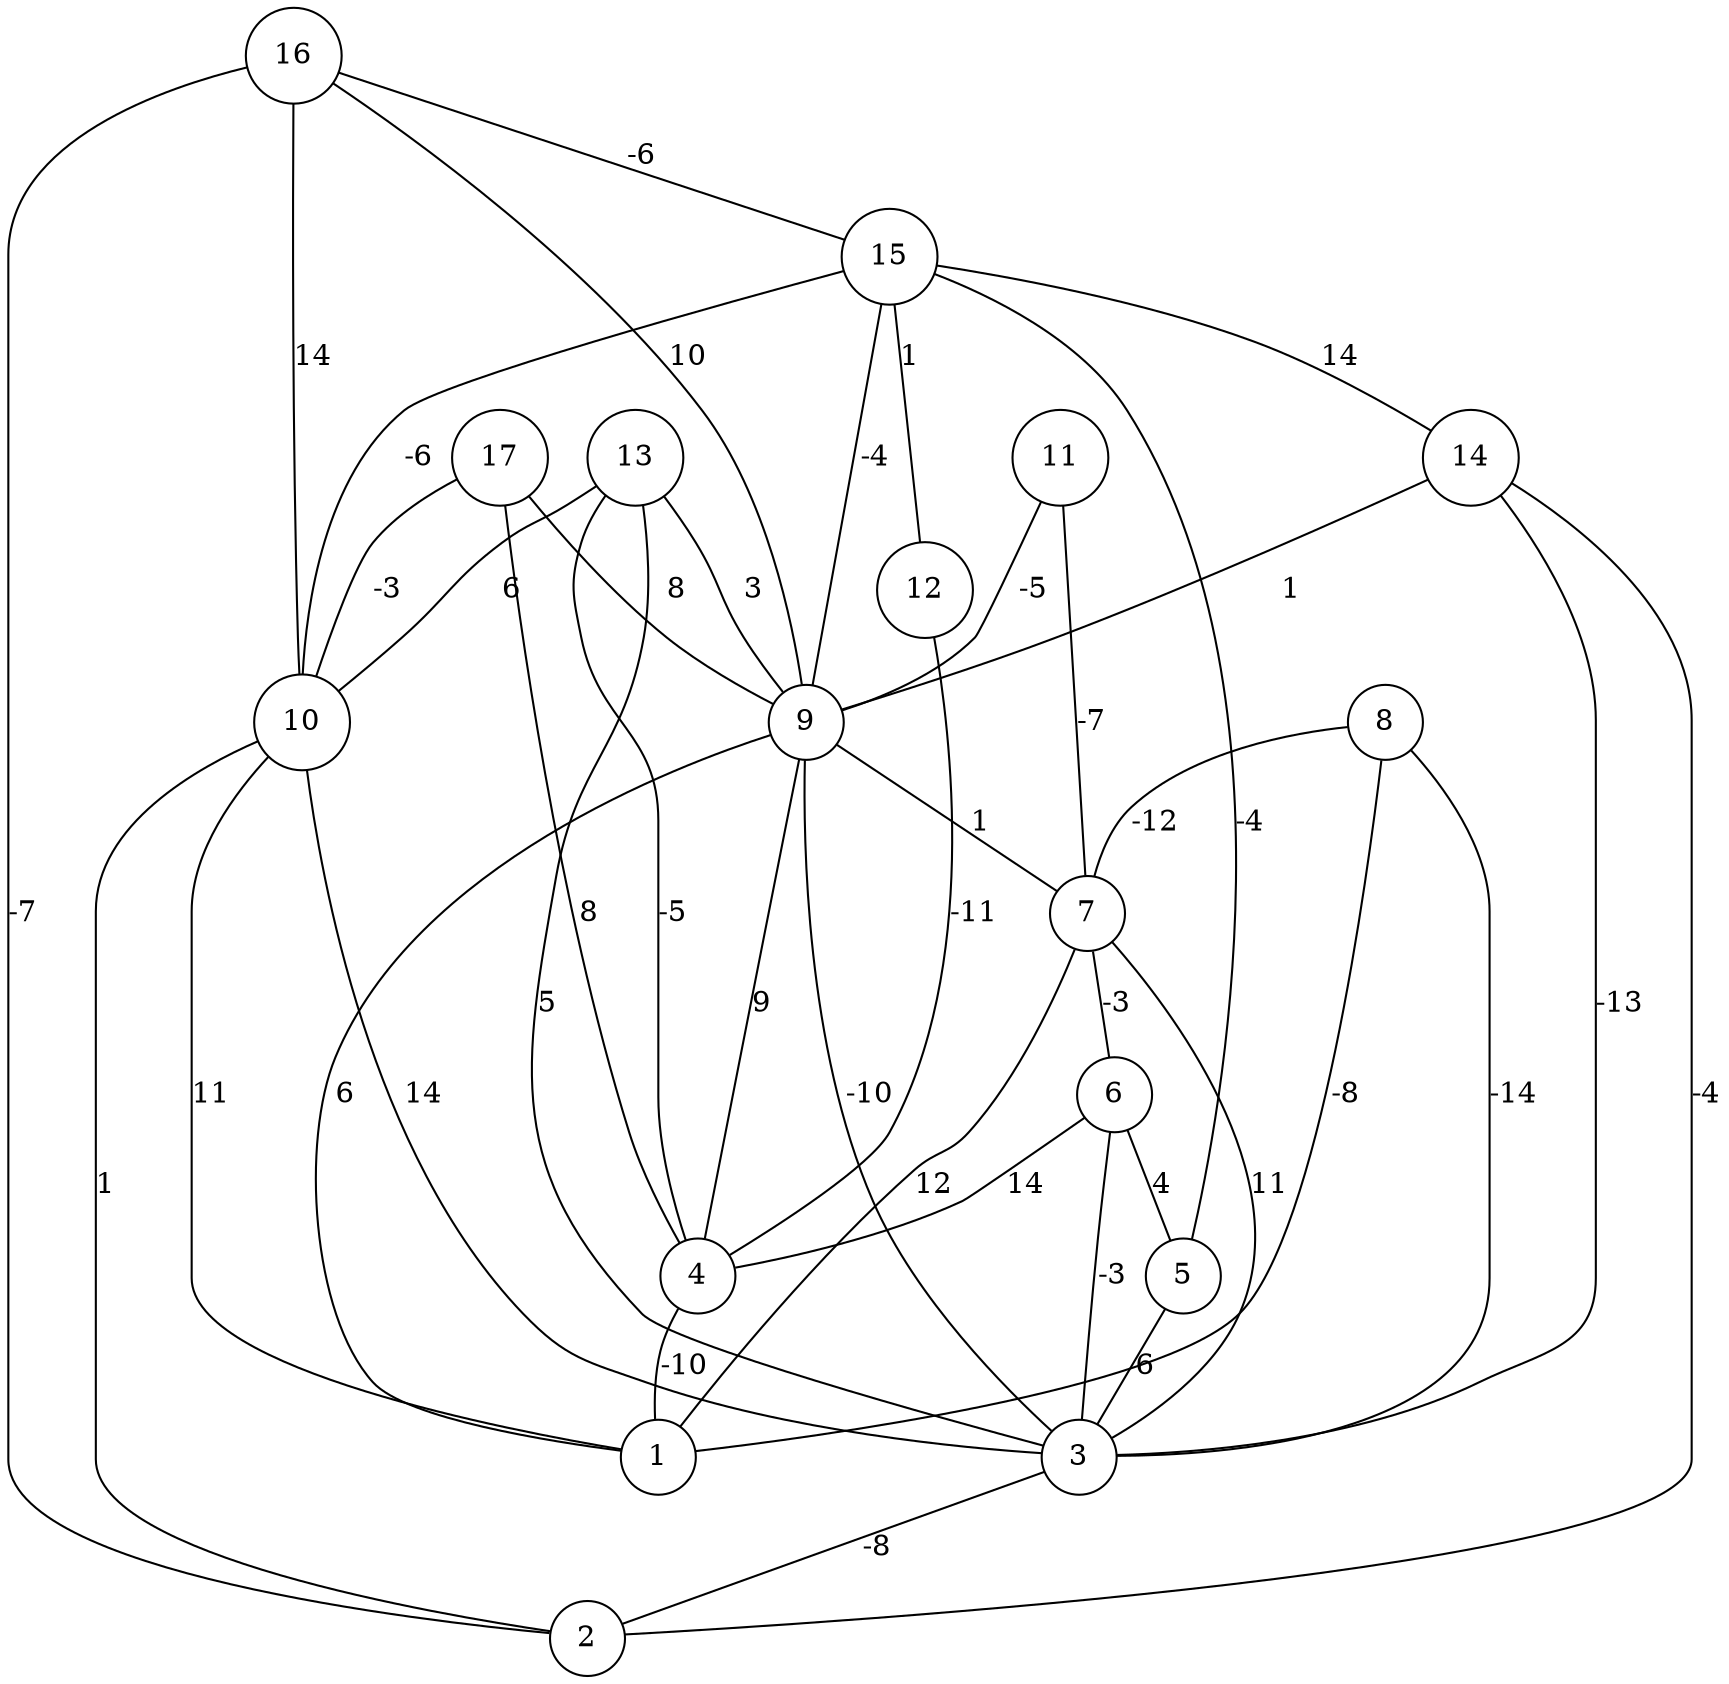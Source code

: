 graph { 
	 fontname="Helvetica,Arial,sans-serif" 
	 node [shape = circle]; 
	 17 -- 4 [label = "8"];
	 17 -- 9 [label = "8"];
	 17 -- 10 [label = "-3"];
	 16 -- 2 [label = "-7"];
	 16 -- 9 [label = "10"];
	 16 -- 10 [label = "14"];
	 16 -- 15 [label = "-6"];
	 15 -- 5 [label = "-4"];
	 15 -- 9 [label = "-4"];
	 15 -- 10 [label = "-6"];
	 15 -- 12 [label = "1"];
	 15 -- 14 [label = "14"];
	 14 -- 2 [label = "-4"];
	 14 -- 3 [label = "-13"];
	 14 -- 9 [label = "1"];
	 13 -- 3 [label = "5"];
	 13 -- 4 [label = "-5"];
	 13 -- 9 [label = "3"];
	 13 -- 10 [label = "6"];
	 12 -- 4 [label = "-11"];
	 11 -- 7 [label = "-7"];
	 11 -- 9 [label = "-5"];
	 10 -- 1 [label = "11"];
	 10 -- 2 [label = "1"];
	 10 -- 3 [label = "14"];
	 9 -- 1 [label = "6"];
	 9 -- 3 [label = "-10"];
	 9 -- 4 [label = "9"];
	 9 -- 7 [label = "1"];
	 8 -- 1 [label = "-8"];
	 8 -- 3 [label = "-14"];
	 8 -- 7 [label = "-12"];
	 7 -- 1 [label = "12"];
	 7 -- 3 [label = "11"];
	 7 -- 6 [label = "-3"];
	 6 -- 3 [label = "-3"];
	 6 -- 4 [label = "14"];
	 6 -- 5 [label = "4"];
	 5 -- 3 [label = "6"];
	 4 -- 1 [label = "-10"];
	 3 -- 2 [label = "-8"];
	 1;
	 2;
	 3;
	 4;
	 5;
	 6;
	 7;
	 8;
	 9;
	 10;
	 11;
	 12;
	 13;
	 14;
	 15;
	 16;
	 17;
}

